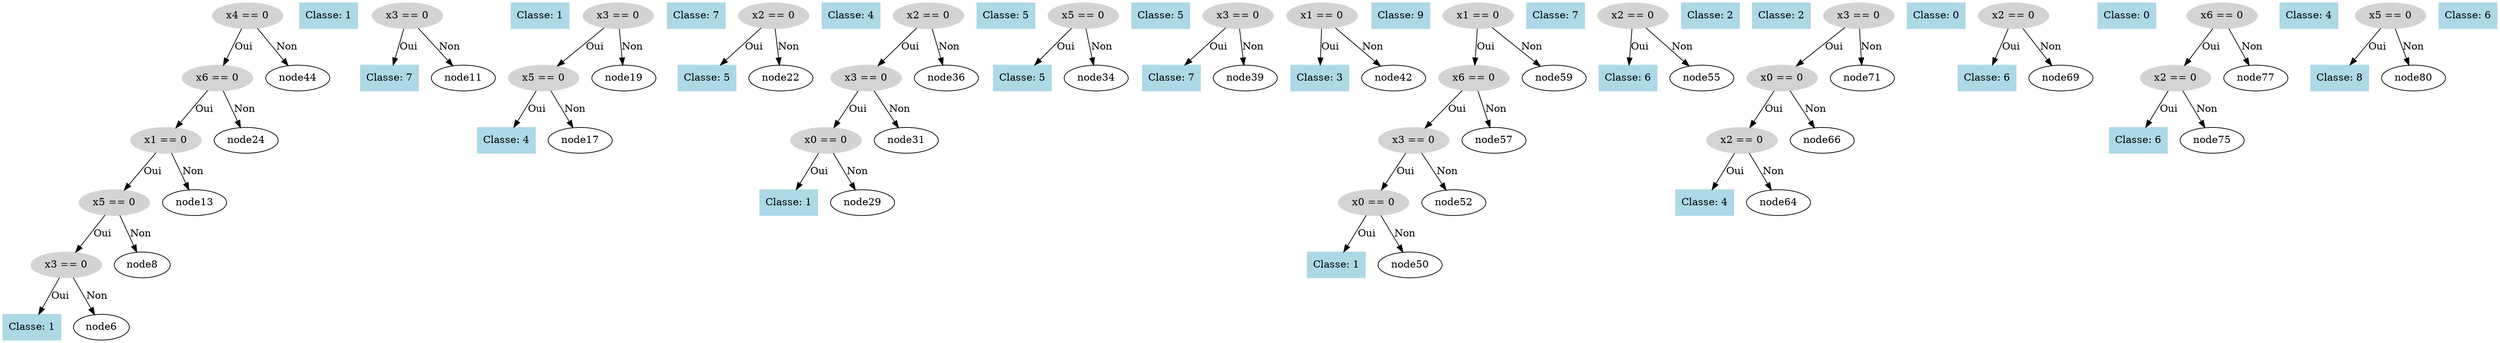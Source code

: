 digraph DecisionTree {
  node0 [label="x4 == 0", shape=ellipse, style=filled, color=lightgray];
  node0 -> node1 [label="Oui"];
  node1 [label="x6 == 0", shape=ellipse, style=filled, color=lightgray];
  node1 -> node2 [label="Oui"];
  node2 [label="x1 == 0", shape=ellipse, style=filled, color=lightgray];
  node2 -> node3 [label="Oui"];
  node3 [label="x5 == 0", shape=ellipse, style=filled, color=lightgray];
  node3 -> node4 [label="Oui"];
  node4 [label="x3 == 0", shape=ellipse, style=filled, color=lightgray];
  node4 -> node5 [label="Oui"];
  node5 [label="Classe: 1", shape=box, style=filled, color=lightblue];
  node4 -> node6 [label="Non"];
  node7 [label="Classe: 1", shape=box, style=filled, color=lightblue];
  node3 -> node8 [label="Non"];
  node9 [label="x3 == 0", shape=ellipse, style=filled, color=lightgray];
  node9 -> node10 [label="Oui"];
  node10 [label="Classe: 7", shape=box, style=filled, color=lightblue];
  node9 -> node11 [label="Non"];
  node12 [label="Classe: 1", shape=box, style=filled, color=lightblue];
  node2 -> node13 [label="Non"];
  node14 [label="x3 == 0", shape=ellipse, style=filled, color=lightgray];
  node14 -> node15 [label="Oui"];
  node15 [label="x5 == 0", shape=ellipse, style=filled, color=lightgray];
  node15 -> node16 [label="Oui"];
  node16 [label="Classe: 4", shape=box, style=filled, color=lightblue];
  node15 -> node17 [label="Non"];
  node18 [label="Classe: 7", shape=box, style=filled, color=lightblue];
  node14 -> node19 [label="Non"];
  node20 [label="x2 == 0", shape=ellipse, style=filled, color=lightgray];
  node20 -> node21 [label="Oui"];
  node21 [label="Classe: 5", shape=box, style=filled, color=lightblue];
  node20 -> node22 [label="Non"];
  node23 [label="Classe: 4", shape=box, style=filled, color=lightblue];
  node1 -> node24 [label="Non"];
  node25 [label="x2 == 0", shape=ellipse, style=filled, color=lightgray];
  node25 -> node26 [label="Oui"];
  node26 [label="x3 == 0", shape=ellipse, style=filled, color=lightgray];
  node26 -> node27 [label="Oui"];
  node27 [label="x0 == 0", shape=ellipse, style=filled, color=lightgray];
  node27 -> node28 [label="Oui"];
  node28 [label="Classe: 1", shape=box, style=filled, color=lightblue];
  node27 -> node29 [label="Non"];
  node30 [label="Classe: 5", shape=box, style=filled, color=lightblue];
  node26 -> node31 [label="Non"];
  node32 [label="x5 == 0", shape=ellipse, style=filled, color=lightgray];
  node32 -> node33 [label="Oui"];
  node33 [label="Classe: 5", shape=box, style=filled, color=lightblue];
  node32 -> node34 [label="Non"];
  node35 [label="Classe: 5", shape=box, style=filled, color=lightblue];
  node25 -> node36 [label="Non"];
  node37 [label="x3 == 0", shape=ellipse, style=filled, color=lightgray];
  node37 -> node38 [label="Oui"];
  node38 [label="Classe: 7", shape=box, style=filled, color=lightblue];
  node37 -> node39 [label="Non"];
  node40 [label="x1 == 0", shape=ellipse, style=filled, color=lightgray];
  node40 -> node41 [label="Oui"];
  node41 [label="Classe: 3", shape=box, style=filled, color=lightblue];
  node40 -> node42 [label="Non"];
  node43 [label="Classe: 9", shape=box, style=filled, color=lightblue];
  node0 -> node44 [label="Non"];
  node45 [label="x1 == 0", shape=ellipse, style=filled, color=lightgray];
  node45 -> node46 [label="Oui"];
  node46 [label="x6 == 0", shape=ellipse, style=filled, color=lightgray];
  node46 -> node47 [label="Oui"];
  node47 [label="x3 == 0", shape=ellipse, style=filled, color=lightgray];
  node47 -> node48 [label="Oui"];
  node48 [label="x0 == 0", shape=ellipse, style=filled, color=lightgray];
  node48 -> node49 [label="Oui"];
  node49 [label="Classe: 1", shape=box, style=filled, color=lightblue];
  node48 -> node50 [label="Non"];
  node51 [label="Classe: 7", shape=box, style=filled, color=lightblue];
  node47 -> node52 [label="Non"];
  node53 [label="x2 == 0", shape=ellipse, style=filled, color=lightgray];
  node53 -> node54 [label="Oui"];
  node54 [label="Classe: 6", shape=box, style=filled, color=lightblue];
  node53 -> node55 [label="Non"];
  node56 [label="Classe: 2", shape=box, style=filled, color=lightblue];
  node46 -> node57 [label="Non"];
  node58 [label="Classe: 2", shape=box, style=filled, color=lightblue];
  node45 -> node59 [label="Non"];
  node60 [label="x3 == 0", shape=ellipse, style=filled, color=lightgray];
  node60 -> node61 [label="Oui"];
  node61 [label="x0 == 0", shape=ellipse, style=filled, color=lightgray];
  node61 -> node62 [label="Oui"];
  node62 [label="x2 == 0", shape=ellipse, style=filled, color=lightgray];
  node62 -> node63 [label="Oui"];
  node63 [label="Classe: 4", shape=box, style=filled, color=lightblue];
  node62 -> node64 [label="Non"];
  node65 [label="Classe: 0", shape=box, style=filled, color=lightblue];
  node61 -> node66 [label="Non"];
  node67 [label="x2 == 0", shape=ellipse, style=filled, color=lightgray];
  node67 -> node68 [label="Oui"];
  node68 [label="Classe: 6", shape=box, style=filled, color=lightblue];
  node67 -> node69 [label="Non"];
  node70 [label="Classe: 0", shape=box, style=filled, color=lightblue];
  node60 -> node71 [label="Non"];
  node72 [label="x6 == 0", shape=ellipse, style=filled, color=lightgray];
  node72 -> node73 [label="Oui"];
  node73 [label="x2 == 0", shape=ellipse, style=filled, color=lightgray];
  node73 -> node74 [label="Oui"];
  node74 [label="Classe: 6", shape=box, style=filled, color=lightblue];
  node73 -> node75 [label="Non"];
  node76 [label="Classe: 4", shape=box, style=filled, color=lightblue];
  node72 -> node77 [label="Non"];
  node78 [label="x5 == 0", shape=ellipse, style=filled, color=lightgray];
  node78 -> node79 [label="Oui"];
  node79 [label="Classe: 8", shape=box, style=filled, color=lightblue];
  node78 -> node80 [label="Non"];
  node81 [label="Classe: 6", shape=box, style=filled, color=lightblue];
}
